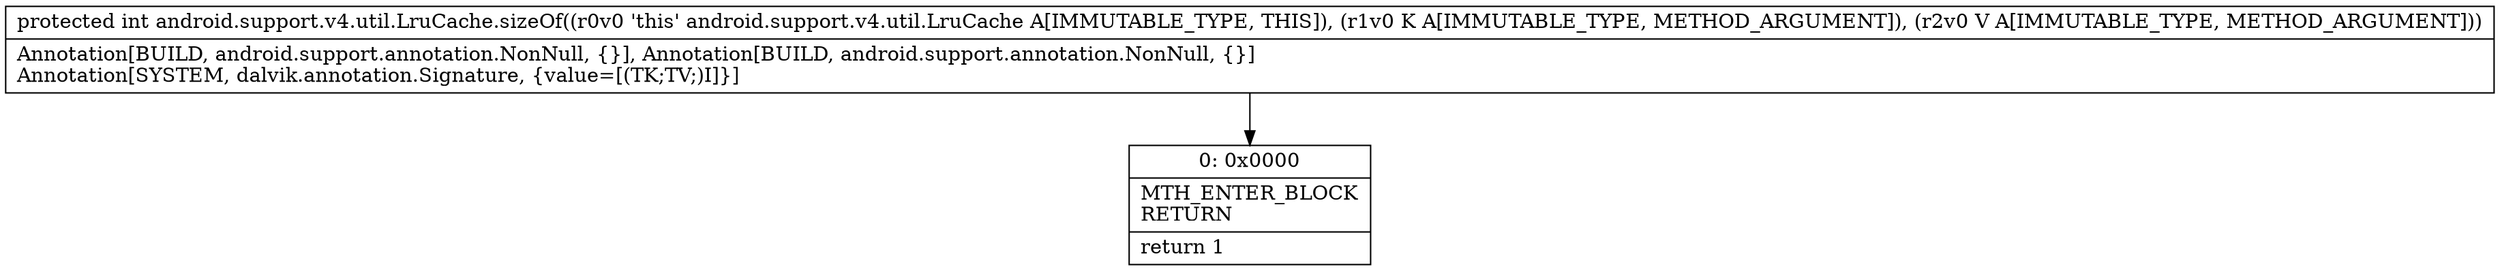 digraph "CFG forandroid.support.v4.util.LruCache.sizeOf(Ljava\/lang\/Object;Ljava\/lang\/Object;)I" {
Node_0 [shape=record,label="{0\:\ 0x0000|MTH_ENTER_BLOCK\lRETURN\l|return 1\l}"];
MethodNode[shape=record,label="{protected int android.support.v4.util.LruCache.sizeOf((r0v0 'this' android.support.v4.util.LruCache A[IMMUTABLE_TYPE, THIS]), (r1v0 K A[IMMUTABLE_TYPE, METHOD_ARGUMENT]), (r2v0 V A[IMMUTABLE_TYPE, METHOD_ARGUMENT]))  | Annotation[BUILD, android.support.annotation.NonNull, \{\}], Annotation[BUILD, android.support.annotation.NonNull, \{\}]\lAnnotation[SYSTEM, dalvik.annotation.Signature, \{value=[(TK;TV;)I]\}]\l}"];
MethodNode -> Node_0;
}

